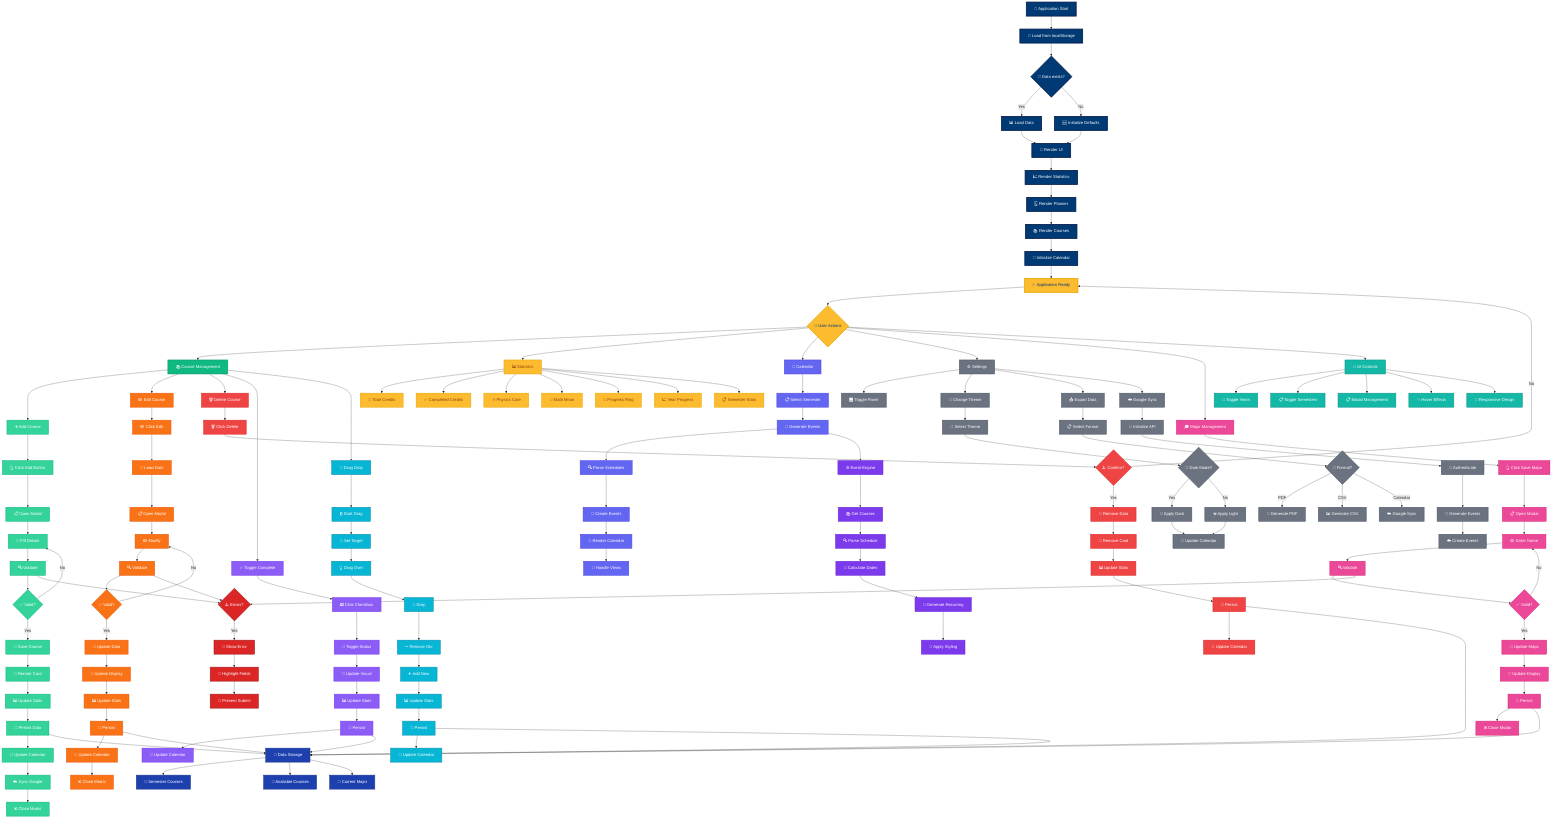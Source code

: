 graph TD
    %% Application Initialization
    A[🚀 Application Start] --> B[📂 Load from localStorage]
    B --> C{💾 Data exists?}
    C -->|Yes| D[📊 Load Data]
    C -->|No| E[🆕 Initialize Defaults]
    D --> F[🎨 Render UI]
    E --> F
    F --> G[📈 Render Statistics]
    G --> H[🗓️ Render Planner]
    H --> I[📚 Render Courses]
    I --> J[📅 Initialize Calendar]
    J --> K[✨ Application Ready]
    
    %% User Interactions Hub
    K --> L{🎯 User Actions}
    
    %% Course Management
    L --> M[📚 Course Management]
    M --> M1[➕ Add Course]
    M --> M2[✏️ Edit Course]
    M --> M3[🗑️ Delete Course]
    M --> M4[✅ Toggle Complete]
    M --> M5[🔄 Drag Drop]
    
    %% Add Course Flow
    M1 --> M1A[👆 Click Add Button]
    M1A --> M1B[📋 Open Modal]
    M1B --> M1C[📝 Fill Details]
    M1C --> M1D[🔍 Validate]
    M1D --> M1E{✅ Valid?}
    M1E -->|No| M1C
    M1E -->|Yes| M1F[💾 Save Course]
    M1F --> M1G[🎨 Render Card]
    M1G --> M1H[📊 Update Stats]
    M1H --> M1I[💾 Persist Data]
    M1I --> M1J[📅 Update Calendar]
    M1J --> M1K[☁️ Sync Google]
    M1K --> M1L[❌ Close Modal]
    
    %% Edit Course Flow
    M2 --> M2A[✏️ Click Edit]
    M2A --> M2B[📂 Load Data]
    M2B --> M2C[📋 Open Modal]
    M2C --> M2D[✏️ Modify]
    M2D --> M2E[🔍 Validate]
    M2E --> M2F{✅ Valid?}
    M2F -->|No| M2D
    M2F -->|Yes| M2G[💾 Update Data]
    M2G --> M2H[🎨 Update Display]
    M2H --> M2I[📊 Update Stats]
    M2I --> M2J[💾 Persist]
    M2J --> M2K[📅 Update Calendar]
    M2K --> M2L[❌ Close Modal]
    
    %% Delete Course Flow
    M3 --> M3A[🗑️ Click Delete]
    M3A --> M3B{⚠️ Confirm?}
    M3B -->|No| K
    M3B -->|Yes| M3C[💾 Remove Data]
    M3C --> M3D[🎨 Remove Card]
    M3D --> M3E[📊 Update Stats]
    M3E --> M3F[💾 Persist]
    M3F --> M3G[📅 Update Calendar]
    
    %% Toggle Complete Flow
    M4 --> M4A[☑️ Click Checkbox]
    M4A --> M4B[🔄 Toggle Status]
    M4B --> M4C[🎨 Update Visual]
    M4C --> M4D[📊 Update Stats]
    M4D --> M4E[💾 Persist]
    M4E --> M4F[📅 Update Calendar]
    
    %% Drag Drop Flow
    M5 --> M5A[🖱️ Start Drag]
    M5A --> M5B[📌 Set Target]
    M5B --> M5C[👆 Drag Over]
    M5C --> M5D[📍 Drop]
    M5D --> M5E[➖ Remove Old]
    M5E --> M5F[➕ Add New]
    M5F --> M5G[📊 Update Stats]
    M5G --> M5H[💾 Persist]
    M5H --> M5I[📅 Update Calendar]
    
    %% Statistics and Progress
    L --> N[📊 Statistics]
    N --> N1[🔢 Total Credits]
    N --> N2[✅ Completed Credits]
    N --> N3[⚛️ Physics Core]
    N --> N4[🔢 Math Minor]
    N --> N5[🎯 Progress Ring]
    N --> N6[📈 Year Progress]
    N --> N7[📋 Semester Stats]
    
    %% Calendar Management
    L --> O[📅 Calendar]
    O --> O1[📋 Select Semester]
    O1 --> O2[🎯 Generate Events]
    O2 --> O3[🔍 Parse Schedules]
    O3 --> O4[📅 Create Events]
    O4 --> O5[🎨 Render Calendar]
    O5 --> O6[🔄 Handle Views]
    
    %% Settings and Export
    L --> P[⚙️ Settings]
    P --> P1[🎛️ Toggle Panel]
    P --> P2[🎨 Change Theme]
    P --> P3[📤 Export Data]
    P --> P4[☁️ Google Sync]
    
    %% Theme Management
    P2 --> P2A[🎨 Select Theme]
    P2A --> P2B{🌙 Dark Mode?}
    P2B -->|Yes| P2C[🌙 Apply Dark]
    P2B -->|No| P2D[☀️ Apply Light]
    P2C --> P2E[📅 Update Calendar]
    P2D --> P2E
    
    %% Export Management
    P3 --> P3A[📋 Select Format]
    P3A --> P3B{📄 Format?}
    P3B -->|PDF| P3C[📄 Generate PDF]
    P3B -->|CSV| P3D[📊 Generate CSV]
    P3B -->|Calendar| P3E[☁️ Google Sync]
    
    %% Google Calendar Sync
    P4 --> P4A[🔑 Initialize API]
    P4A --> P4B[👤 Authenticate]
    P4B --> P4C[📅 Generate Events]
    P4C --> P4D[☁️ Create Events]
    
    %% Major Management
    L --> Q[🎓 Major Management]
    Q --> Q1[👆 Click Save Major]
    Q1 --> Q2[📋 Open Modal]
    Q2 --> Q3[✏️ Enter Name]
    Q3 --> Q4[🔍 Validate]
    Q4 --> Q5{✅ Valid?}
    Q5 -->|No| Q3
    Q5 -->|Yes| Q6[💾 Update Major]
    Q6 --> Q7[🎨 Update Display]
    Q7 --> Q8[💾 Persist]
    Q8 --> Q9[❌ Close Modal]
    
    %% UI Interactions
    L --> R[🎨 UI Controls]
    R --> R1[📅 Toggle Years]
    R --> R2[📋 Toggle Semesters]
    R --> R3[📋 Modal Management]
    R --> R4[✨ Hover Effects]
    R --> R5[📱 Responsive Design]
    
    %% Data Persistence
    M1I --> S[💾 Data Storage]
    M2J --> S
    M3F --> S
    M4E --> S
    M5H --> S
    Q8 --> S
    S --> S1[💾 Semester Courses]
    S --> S2[💾 Available Courses]
    S --> S3[💾 Current Major]
    
    %% Error Handling
    M1D --> T{⚠️ Errors?}
    M2E --> T
    Q4 --> T
    T -->|Yes| T1[🚨 Show Error]
    T1 --> T2[🎯 Highlight Fields]
    T2 --> T3[🛑 Prevent Submit]
    
    %% Calendar Engine
    O2 --> U[⚙️ Event Engine]
    U --> U1[📚 Get Courses]
    U1 --> U2[🔍 Parse Schedule]
    U2 --> U3[📅 Calculate Dates]
    U3 --> U4[🔄 Generate Recurring]
    U4 --> U5[🎨 Apply Styling]
    
    %% Styling
    classDef initFlow fill:#003A74,stroke:#001845,stroke-width:3px,color:#ffffff
    classDef readyState fill:#FDBB30,stroke:#e6a700,stroke-width:3px,color:#003A74
    classDef courseFlow fill:#10b981,stroke:#059669,stroke-width:2px,color:#ffffff
    classDef addFlow fill:#34d399,stroke:#10b981,stroke-width:2px,color:#ffffff
    classDef editFlow fill:#f97316,stroke:#ea580c,stroke-width:2px,color:#ffffff
    classDef deleteFlow fill:#ef4444,stroke:#dc2626,stroke-width:2px,color:#ffffff
    classDef completeFlow fill:#8b5cf6,stroke:#7c3aed,stroke-width:2px,color:#ffffff
    classDef dragFlow fill:#06b6d4,stroke:#0891b2,stroke-width:2px,color:#ffffff
    classDef statsFlow fill:#FDBB30,stroke:#e6a700,stroke-width:2px,color:#92400e
    classDef calendarFlow fill:#6366f1,stroke:#4f46e5,stroke-width:2px,color:#ffffff
    classDef settingsFlow fill:#6b7280,stroke:#4b5563,stroke-width:2px,color:#ffffff
    classDef majorFlow fill:#ec4899,stroke:#db2777,stroke-width:2px,color:#ffffff
    classDef uiFlow fill:#14b8a6,stroke:#0d9488,stroke-width:2px,color:#ffffff
    classDef dataFlow fill:#1e40af,stroke:#1e3a8a,stroke-width:2px,color:#ffffff
    classDef errorFlow fill:#dc2626,stroke:#991b1b,stroke-width:2px,color:#ffffff
    classDef engineFlow fill:#7c3aed,stroke:#6d28d9,stroke-width:2px,color:#ffffff
    
    class A,B,C,D,E,F,G,H,I,J initFlow
    class K,L readyState
    class M courseFlow
    class M1,M1A,M1B,M1C,M1D,M1E,M1F,M1G,M1H,M1I,M1J,M1K,M1L addFlow
    class M2,M2A,M2B,M2C,M2D,M2E,M2F,M2G,M2H,M2I,M2J,M2K,M2L editFlow
    class M3,M3A,M3B,M3C,M3D,M3E,M3F,M3G deleteFlow
    class M4,M4A,M4B,M4C,M4D,M4E,M4F completeFlow
    class M5,M5A,M5B,M5C,M5D,M5E,M5F,M5G,M5H,M5I dragFlow
    class N,N1,N2,N3,N4,N5,N6,N7 statsFlow
    class O,O1,O2,O3,O4,O5,O6 calendarFlow
    class P,P1,P2,P3,P4,P2A,P2B,P2C,P2D,P2E,P3A,P3B,P3C,P3D,P3E,P4A,P4B,P4C,P4D settingsFlow
    class Q,Q1,Q2,Q3,Q4,Q5,Q6,Q7,Q8,Q9 majorFlow
    class R,R1,R2,R3,R4,R5 uiFlow
    class S,S1,S2,S3 dataFlow
    class T,T1,T2,T3 errorFlow
    class U,U1,U2,U3,U4,U5 engineFlow